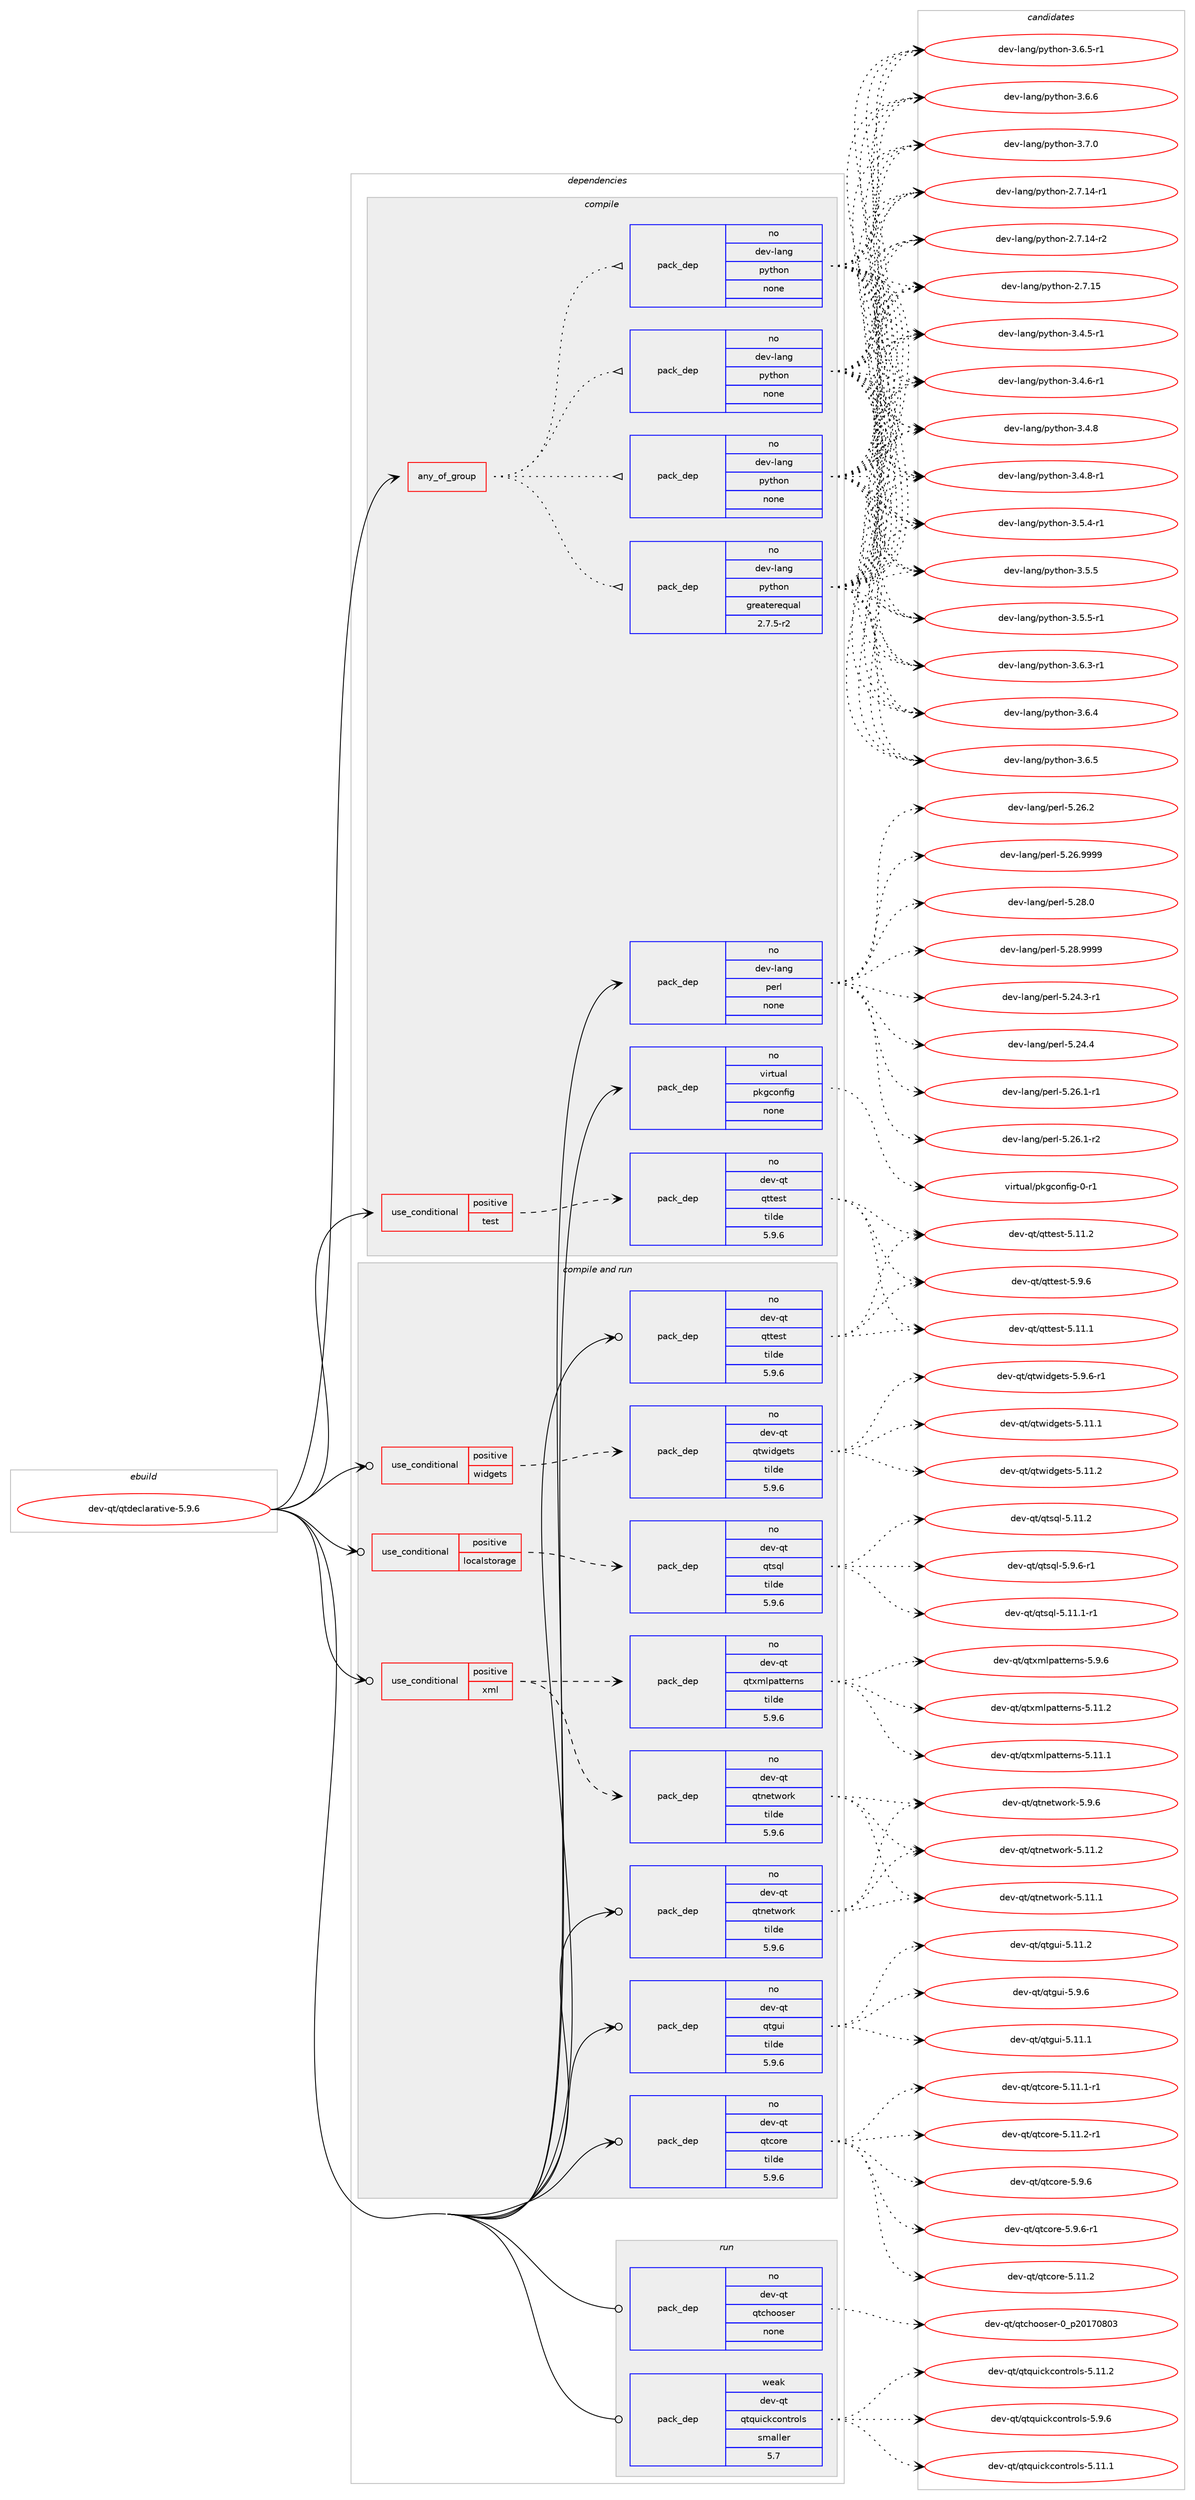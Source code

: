 digraph prolog {

# *************
# Graph options
# *************

newrank=true;
concentrate=true;
compound=true;
graph [rankdir=LR,fontname=Helvetica,fontsize=10,ranksep=1.5];#, ranksep=2.5, nodesep=0.2];
edge  [arrowhead=vee];
node  [fontname=Helvetica,fontsize=10];

# **********
# The ebuild
# **********

subgraph cluster_leftcol {
color=gray;
rank=same;
label=<<i>ebuild</i>>;
id [label="dev-qt/qtdeclarative-5.9.6", color=red, width=4, href="../dev-qt/qtdeclarative-5.9.6.svg"];
}

# ****************
# The dependencies
# ****************

subgraph cluster_midcol {
color=gray;
label=<<i>dependencies</i>>;
subgraph cluster_compile {
fillcolor="#eeeeee";
style=filled;
label=<<i>compile</i>>;
subgraph any107 {
dependency3662 [label=<<TABLE BORDER="0" CELLBORDER="1" CELLSPACING="0" CELLPADDING="4"><TR><TD CELLPADDING="10">any_of_group</TD></TR></TABLE>>, shape=none, color=red];subgraph pack2941 {
dependency3663 [label=<<TABLE BORDER="0" CELLBORDER="1" CELLSPACING="0" CELLPADDING="4" WIDTH="220"><TR><TD ROWSPAN="6" CELLPADDING="30">pack_dep</TD></TR><TR><TD WIDTH="110">no</TD></TR><TR><TD>dev-lang</TD></TR><TR><TD>python</TD></TR><TR><TD>none</TD></TR><TR><TD></TD></TR></TABLE>>, shape=none, color=blue];
}
dependency3662:e -> dependency3663:w [weight=20,style="dotted",arrowhead="oinv"];
subgraph pack2942 {
dependency3664 [label=<<TABLE BORDER="0" CELLBORDER="1" CELLSPACING="0" CELLPADDING="4" WIDTH="220"><TR><TD ROWSPAN="6" CELLPADDING="30">pack_dep</TD></TR><TR><TD WIDTH="110">no</TD></TR><TR><TD>dev-lang</TD></TR><TR><TD>python</TD></TR><TR><TD>none</TD></TR><TR><TD></TD></TR></TABLE>>, shape=none, color=blue];
}
dependency3662:e -> dependency3664:w [weight=20,style="dotted",arrowhead="oinv"];
subgraph pack2943 {
dependency3665 [label=<<TABLE BORDER="0" CELLBORDER="1" CELLSPACING="0" CELLPADDING="4" WIDTH="220"><TR><TD ROWSPAN="6" CELLPADDING="30">pack_dep</TD></TR><TR><TD WIDTH="110">no</TD></TR><TR><TD>dev-lang</TD></TR><TR><TD>python</TD></TR><TR><TD>none</TD></TR><TR><TD></TD></TR></TABLE>>, shape=none, color=blue];
}
dependency3662:e -> dependency3665:w [weight=20,style="dotted",arrowhead="oinv"];
subgraph pack2944 {
dependency3666 [label=<<TABLE BORDER="0" CELLBORDER="1" CELLSPACING="0" CELLPADDING="4" WIDTH="220"><TR><TD ROWSPAN="6" CELLPADDING="30">pack_dep</TD></TR><TR><TD WIDTH="110">no</TD></TR><TR><TD>dev-lang</TD></TR><TR><TD>python</TD></TR><TR><TD>greaterequal</TD></TR><TR><TD>2.7.5-r2</TD></TR></TABLE>>, shape=none, color=blue];
}
dependency3662:e -> dependency3666:w [weight=20,style="dotted",arrowhead="oinv"];
}
id:e -> dependency3662:w [weight=20,style="solid",arrowhead="vee"];
subgraph cond606 {
dependency3667 [label=<<TABLE BORDER="0" CELLBORDER="1" CELLSPACING="0" CELLPADDING="4"><TR><TD ROWSPAN="3" CELLPADDING="10">use_conditional</TD></TR><TR><TD>positive</TD></TR><TR><TD>test</TD></TR></TABLE>>, shape=none, color=red];
subgraph pack2945 {
dependency3668 [label=<<TABLE BORDER="0" CELLBORDER="1" CELLSPACING="0" CELLPADDING="4" WIDTH="220"><TR><TD ROWSPAN="6" CELLPADDING="30">pack_dep</TD></TR><TR><TD WIDTH="110">no</TD></TR><TR><TD>dev-qt</TD></TR><TR><TD>qttest</TD></TR><TR><TD>tilde</TD></TR><TR><TD>5.9.6</TD></TR></TABLE>>, shape=none, color=blue];
}
dependency3667:e -> dependency3668:w [weight=20,style="dashed",arrowhead="vee"];
}
id:e -> dependency3667:w [weight=20,style="solid",arrowhead="vee"];
subgraph pack2946 {
dependency3669 [label=<<TABLE BORDER="0" CELLBORDER="1" CELLSPACING="0" CELLPADDING="4" WIDTH="220"><TR><TD ROWSPAN="6" CELLPADDING="30">pack_dep</TD></TR><TR><TD WIDTH="110">no</TD></TR><TR><TD>dev-lang</TD></TR><TR><TD>perl</TD></TR><TR><TD>none</TD></TR><TR><TD></TD></TR></TABLE>>, shape=none, color=blue];
}
id:e -> dependency3669:w [weight=20,style="solid",arrowhead="vee"];
subgraph pack2947 {
dependency3670 [label=<<TABLE BORDER="0" CELLBORDER="1" CELLSPACING="0" CELLPADDING="4" WIDTH="220"><TR><TD ROWSPAN="6" CELLPADDING="30">pack_dep</TD></TR><TR><TD WIDTH="110">no</TD></TR><TR><TD>virtual</TD></TR><TR><TD>pkgconfig</TD></TR><TR><TD>none</TD></TR><TR><TD></TD></TR></TABLE>>, shape=none, color=blue];
}
id:e -> dependency3670:w [weight=20,style="solid",arrowhead="vee"];
}
subgraph cluster_compileandrun {
fillcolor="#eeeeee";
style=filled;
label=<<i>compile and run</i>>;
subgraph cond607 {
dependency3671 [label=<<TABLE BORDER="0" CELLBORDER="1" CELLSPACING="0" CELLPADDING="4"><TR><TD ROWSPAN="3" CELLPADDING="10">use_conditional</TD></TR><TR><TD>positive</TD></TR><TR><TD>localstorage</TD></TR></TABLE>>, shape=none, color=red];
subgraph pack2948 {
dependency3672 [label=<<TABLE BORDER="0" CELLBORDER="1" CELLSPACING="0" CELLPADDING="4" WIDTH="220"><TR><TD ROWSPAN="6" CELLPADDING="30">pack_dep</TD></TR><TR><TD WIDTH="110">no</TD></TR><TR><TD>dev-qt</TD></TR><TR><TD>qtsql</TD></TR><TR><TD>tilde</TD></TR><TR><TD>5.9.6</TD></TR></TABLE>>, shape=none, color=blue];
}
dependency3671:e -> dependency3672:w [weight=20,style="dashed",arrowhead="vee"];
}
id:e -> dependency3671:w [weight=20,style="solid",arrowhead="odotvee"];
subgraph cond608 {
dependency3673 [label=<<TABLE BORDER="0" CELLBORDER="1" CELLSPACING="0" CELLPADDING="4"><TR><TD ROWSPAN="3" CELLPADDING="10">use_conditional</TD></TR><TR><TD>positive</TD></TR><TR><TD>widgets</TD></TR></TABLE>>, shape=none, color=red];
subgraph pack2949 {
dependency3674 [label=<<TABLE BORDER="0" CELLBORDER="1" CELLSPACING="0" CELLPADDING="4" WIDTH="220"><TR><TD ROWSPAN="6" CELLPADDING="30">pack_dep</TD></TR><TR><TD WIDTH="110">no</TD></TR><TR><TD>dev-qt</TD></TR><TR><TD>qtwidgets</TD></TR><TR><TD>tilde</TD></TR><TR><TD>5.9.6</TD></TR></TABLE>>, shape=none, color=blue];
}
dependency3673:e -> dependency3674:w [weight=20,style="dashed",arrowhead="vee"];
}
id:e -> dependency3673:w [weight=20,style="solid",arrowhead="odotvee"];
subgraph cond609 {
dependency3675 [label=<<TABLE BORDER="0" CELLBORDER="1" CELLSPACING="0" CELLPADDING="4"><TR><TD ROWSPAN="3" CELLPADDING="10">use_conditional</TD></TR><TR><TD>positive</TD></TR><TR><TD>xml</TD></TR></TABLE>>, shape=none, color=red];
subgraph pack2950 {
dependency3676 [label=<<TABLE BORDER="0" CELLBORDER="1" CELLSPACING="0" CELLPADDING="4" WIDTH="220"><TR><TD ROWSPAN="6" CELLPADDING="30">pack_dep</TD></TR><TR><TD WIDTH="110">no</TD></TR><TR><TD>dev-qt</TD></TR><TR><TD>qtnetwork</TD></TR><TR><TD>tilde</TD></TR><TR><TD>5.9.6</TD></TR></TABLE>>, shape=none, color=blue];
}
dependency3675:e -> dependency3676:w [weight=20,style="dashed",arrowhead="vee"];
subgraph pack2951 {
dependency3677 [label=<<TABLE BORDER="0" CELLBORDER="1" CELLSPACING="0" CELLPADDING="4" WIDTH="220"><TR><TD ROWSPAN="6" CELLPADDING="30">pack_dep</TD></TR><TR><TD WIDTH="110">no</TD></TR><TR><TD>dev-qt</TD></TR><TR><TD>qtxmlpatterns</TD></TR><TR><TD>tilde</TD></TR><TR><TD>5.9.6</TD></TR></TABLE>>, shape=none, color=blue];
}
dependency3675:e -> dependency3677:w [weight=20,style="dashed",arrowhead="vee"];
}
id:e -> dependency3675:w [weight=20,style="solid",arrowhead="odotvee"];
subgraph pack2952 {
dependency3678 [label=<<TABLE BORDER="0" CELLBORDER="1" CELLSPACING="0" CELLPADDING="4" WIDTH="220"><TR><TD ROWSPAN="6" CELLPADDING="30">pack_dep</TD></TR><TR><TD WIDTH="110">no</TD></TR><TR><TD>dev-qt</TD></TR><TR><TD>qtcore</TD></TR><TR><TD>tilde</TD></TR><TR><TD>5.9.6</TD></TR></TABLE>>, shape=none, color=blue];
}
id:e -> dependency3678:w [weight=20,style="solid",arrowhead="odotvee"];
subgraph pack2953 {
dependency3679 [label=<<TABLE BORDER="0" CELLBORDER="1" CELLSPACING="0" CELLPADDING="4" WIDTH="220"><TR><TD ROWSPAN="6" CELLPADDING="30">pack_dep</TD></TR><TR><TD WIDTH="110">no</TD></TR><TR><TD>dev-qt</TD></TR><TR><TD>qtgui</TD></TR><TR><TD>tilde</TD></TR><TR><TD>5.9.6</TD></TR></TABLE>>, shape=none, color=blue];
}
id:e -> dependency3679:w [weight=20,style="solid",arrowhead="odotvee"];
subgraph pack2954 {
dependency3680 [label=<<TABLE BORDER="0" CELLBORDER="1" CELLSPACING="0" CELLPADDING="4" WIDTH="220"><TR><TD ROWSPAN="6" CELLPADDING="30">pack_dep</TD></TR><TR><TD WIDTH="110">no</TD></TR><TR><TD>dev-qt</TD></TR><TR><TD>qtnetwork</TD></TR><TR><TD>tilde</TD></TR><TR><TD>5.9.6</TD></TR></TABLE>>, shape=none, color=blue];
}
id:e -> dependency3680:w [weight=20,style="solid",arrowhead="odotvee"];
subgraph pack2955 {
dependency3681 [label=<<TABLE BORDER="0" CELLBORDER="1" CELLSPACING="0" CELLPADDING="4" WIDTH="220"><TR><TD ROWSPAN="6" CELLPADDING="30">pack_dep</TD></TR><TR><TD WIDTH="110">no</TD></TR><TR><TD>dev-qt</TD></TR><TR><TD>qttest</TD></TR><TR><TD>tilde</TD></TR><TR><TD>5.9.6</TD></TR></TABLE>>, shape=none, color=blue];
}
id:e -> dependency3681:w [weight=20,style="solid",arrowhead="odotvee"];
}
subgraph cluster_run {
fillcolor="#eeeeee";
style=filled;
label=<<i>run</i>>;
subgraph pack2956 {
dependency3682 [label=<<TABLE BORDER="0" CELLBORDER="1" CELLSPACING="0" CELLPADDING="4" WIDTH="220"><TR><TD ROWSPAN="6" CELLPADDING="30">pack_dep</TD></TR><TR><TD WIDTH="110">no</TD></TR><TR><TD>dev-qt</TD></TR><TR><TD>qtchooser</TD></TR><TR><TD>none</TD></TR><TR><TD></TD></TR></TABLE>>, shape=none, color=blue];
}
id:e -> dependency3682:w [weight=20,style="solid",arrowhead="odot"];
subgraph pack2957 {
dependency3683 [label=<<TABLE BORDER="0" CELLBORDER="1" CELLSPACING="0" CELLPADDING="4" WIDTH="220"><TR><TD ROWSPAN="6" CELLPADDING="30">pack_dep</TD></TR><TR><TD WIDTH="110">weak</TD></TR><TR><TD>dev-qt</TD></TR><TR><TD>qtquickcontrols</TD></TR><TR><TD>smaller</TD></TR><TR><TD>5.7</TD></TR></TABLE>>, shape=none, color=blue];
}
id:e -> dependency3683:w [weight=20,style="solid",arrowhead="odot"];
}
}

# **************
# The candidates
# **************

subgraph cluster_choices {
rank=same;
color=gray;
label=<<i>candidates</i>>;

subgraph choice2941 {
color=black;
nodesep=1;
choice100101118451089711010347112121116104111110455046554649524511449 [label="dev-lang/python-2.7.14-r1", color=red, width=4,href="../dev-lang/python-2.7.14-r1.svg"];
choice100101118451089711010347112121116104111110455046554649524511450 [label="dev-lang/python-2.7.14-r2", color=red, width=4,href="../dev-lang/python-2.7.14-r2.svg"];
choice10010111845108971101034711212111610411111045504655464953 [label="dev-lang/python-2.7.15", color=red, width=4,href="../dev-lang/python-2.7.15.svg"];
choice1001011184510897110103471121211161041111104551465246534511449 [label="dev-lang/python-3.4.5-r1", color=red, width=4,href="../dev-lang/python-3.4.5-r1.svg"];
choice1001011184510897110103471121211161041111104551465246544511449 [label="dev-lang/python-3.4.6-r1", color=red, width=4,href="../dev-lang/python-3.4.6-r1.svg"];
choice100101118451089711010347112121116104111110455146524656 [label="dev-lang/python-3.4.8", color=red, width=4,href="../dev-lang/python-3.4.8.svg"];
choice1001011184510897110103471121211161041111104551465246564511449 [label="dev-lang/python-3.4.8-r1", color=red, width=4,href="../dev-lang/python-3.4.8-r1.svg"];
choice1001011184510897110103471121211161041111104551465346524511449 [label="dev-lang/python-3.5.4-r1", color=red, width=4,href="../dev-lang/python-3.5.4-r1.svg"];
choice100101118451089711010347112121116104111110455146534653 [label="dev-lang/python-3.5.5", color=red, width=4,href="../dev-lang/python-3.5.5.svg"];
choice1001011184510897110103471121211161041111104551465346534511449 [label="dev-lang/python-3.5.5-r1", color=red, width=4,href="../dev-lang/python-3.5.5-r1.svg"];
choice1001011184510897110103471121211161041111104551465446514511449 [label="dev-lang/python-3.6.3-r1", color=red, width=4,href="../dev-lang/python-3.6.3-r1.svg"];
choice100101118451089711010347112121116104111110455146544652 [label="dev-lang/python-3.6.4", color=red, width=4,href="../dev-lang/python-3.6.4.svg"];
choice100101118451089711010347112121116104111110455146544653 [label="dev-lang/python-3.6.5", color=red, width=4,href="../dev-lang/python-3.6.5.svg"];
choice1001011184510897110103471121211161041111104551465446534511449 [label="dev-lang/python-3.6.5-r1", color=red, width=4,href="../dev-lang/python-3.6.5-r1.svg"];
choice100101118451089711010347112121116104111110455146544654 [label="dev-lang/python-3.6.6", color=red, width=4,href="../dev-lang/python-3.6.6.svg"];
choice100101118451089711010347112121116104111110455146554648 [label="dev-lang/python-3.7.0", color=red, width=4,href="../dev-lang/python-3.7.0.svg"];
dependency3663:e -> choice100101118451089711010347112121116104111110455046554649524511449:w [style=dotted,weight="100"];
dependency3663:e -> choice100101118451089711010347112121116104111110455046554649524511450:w [style=dotted,weight="100"];
dependency3663:e -> choice10010111845108971101034711212111610411111045504655464953:w [style=dotted,weight="100"];
dependency3663:e -> choice1001011184510897110103471121211161041111104551465246534511449:w [style=dotted,weight="100"];
dependency3663:e -> choice1001011184510897110103471121211161041111104551465246544511449:w [style=dotted,weight="100"];
dependency3663:e -> choice100101118451089711010347112121116104111110455146524656:w [style=dotted,weight="100"];
dependency3663:e -> choice1001011184510897110103471121211161041111104551465246564511449:w [style=dotted,weight="100"];
dependency3663:e -> choice1001011184510897110103471121211161041111104551465346524511449:w [style=dotted,weight="100"];
dependency3663:e -> choice100101118451089711010347112121116104111110455146534653:w [style=dotted,weight="100"];
dependency3663:e -> choice1001011184510897110103471121211161041111104551465346534511449:w [style=dotted,weight="100"];
dependency3663:e -> choice1001011184510897110103471121211161041111104551465446514511449:w [style=dotted,weight="100"];
dependency3663:e -> choice100101118451089711010347112121116104111110455146544652:w [style=dotted,weight="100"];
dependency3663:e -> choice100101118451089711010347112121116104111110455146544653:w [style=dotted,weight="100"];
dependency3663:e -> choice1001011184510897110103471121211161041111104551465446534511449:w [style=dotted,weight="100"];
dependency3663:e -> choice100101118451089711010347112121116104111110455146544654:w [style=dotted,weight="100"];
dependency3663:e -> choice100101118451089711010347112121116104111110455146554648:w [style=dotted,weight="100"];
}
subgraph choice2942 {
color=black;
nodesep=1;
choice100101118451089711010347112121116104111110455046554649524511449 [label="dev-lang/python-2.7.14-r1", color=red, width=4,href="../dev-lang/python-2.7.14-r1.svg"];
choice100101118451089711010347112121116104111110455046554649524511450 [label="dev-lang/python-2.7.14-r2", color=red, width=4,href="../dev-lang/python-2.7.14-r2.svg"];
choice10010111845108971101034711212111610411111045504655464953 [label="dev-lang/python-2.7.15", color=red, width=4,href="../dev-lang/python-2.7.15.svg"];
choice1001011184510897110103471121211161041111104551465246534511449 [label="dev-lang/python-3.4.5-r1", color=red, width=4,href="../dev-lang/python-3.4.5-r1.svg"];
choice1001011184510897110103471121211161041111104551465246544511449 [label="dev-lang/python-3.4.6-r1", color=red, width=4,href="../dev-lang/python-3.4.6-r1.svg"];
choice100101118451089711010347112121116104111110455146524656 [label="dev-lang/python-3.4.8", color=red, width=4,href="../dev-lang/python-3.4.8.svg"];
choice1001011184510897110103471121211161041111104551465246564511449 [label="dev-lang/python-3.4.8-r1", color=red, width=4,href="../dev-lang/python-3.4.8-r1.svg"];
choice1001011184510897110103471121211161041111104551465346524511449 [label="dev-lang/python-3.5.4-r1", color=red, width=4,href="../dev-lang/python-3.5.4-r1.svg"];
choice100101118451089711010347112121116104111110455146534653 [label="dev-lang/python-3.5.5", color=red, width=4,href="../dev-lang/python-3.5.5.svg"];
choice1001011184510897110103471121211161041111104551465346534511449 [label="dev-lang/python-3.5.5-r1", color=red, width=4,href="../dev-lang/python-3.5.5-r1.svg"];
choice1001011184510897110103471121211161041111104551465446514511449 [label="dev-lang/python-3.6.3-r1", color=red, width=4,href="../dev-lang/python-3.6.3-r1.svg"];
choice100101118451089711010347112121116104111110455146544652 [label="dev-lang/python-3.6.4", color=red, width=4,href="../dev-lang/python-3.6.4.svg"];
choice100101118451089711010347112121116104111110455146544653 [label="dev-lang/python-3.6.5", color=red, width=4,href="../dev-lang/python-3.6.5.svg"];
choice1001011184510897110103471121211161041111104551465446534511449 [label="dev-lang/python-3.6.5-r1", color=red, width=4,href="../dev-lang/python-3.6.5-r1.svg"];
choice100101118451089711010347112121116104111110455146544654 [label="dev-lang/python-3.6.6", color=red, width=4,href="../dev-lang/python-3.6.6.svg"];
choice100101118451089711010347112121116104111110455146554648 [label="dev-lang/python-3.7.0", color=red, width=4,href="../dev-lang/python-3.7.0.svg"];
dependency3664:e -> choice100101118451089711010347112121116104111110455046554649524511449:w [style=dotted,weight="100"];
dependency3664:e -> choice100101118451089711010347112121116104111110455046554649524511450:w [style=dotted,weight="100"];
dependency3664:e -> choice10010111845108971101034711212111610411111045504655464953:w [style=dotted,weight="100"];
dependency3664:e -> choice1001011184510897110103471121211161041111104551465246534511449:w [style=dotted,weight="100"];
dependency3664:e -> choice1001011184510897110103471121211161041111104551465246544511449:w [style=dotted,weight="100"];
dependency3664:e -> choice100101118451089711010347112121116104111110455146524656:w [style=dotted,weight="100"];
dependency3664:e -> choice1001011184510897110103471121211161041111104551465246564511449:w [style=dotted,weight="100"];
dependency3664:e -> choice1001011184510897110103471121211161041111104551465346524511449:w [style=dotted,weight="100"];
dependency3664:e -> choice100101118451089711010347112121116104111110455146534653:w [style=dotted,weight="100"];
dependency3664:e -> choice1001011184510897110103471121211161041111104551465346534511449:w [style=dotted,weight="100"];
dependency3664:e -> choice1001011184510897110103471121211161041111104551465446514511449:w [style=dotted,weight="100"];
dependency3664:e -> choice100101118451089711010347112121116104111110455146544652:w [style=dotted,weight="100"];
dependency3664:e -> choice100101118451089711010347112121116104111110455146544653:w [style=dotted,weight="100"];
dependency3664:e -> choice1001011184510897110103471121211161041111104551465446534511449:w [style=dotted,weight="100"];
dependency3664:e -> choice100101118451089711010347112121116104111110455146544654:w [style=dotted,weight="100"];
dependency3664:e -> choice100101118451089711010347112121116104111110455146554648:w [style=dotted,weight="100"];
}
subgraph choice2943 {
color=black;
nodesep=1;
choice100101118451089711010347112121116104111110455046554649524511449 [label="dev-lang/python-2.7.14-r1", color=red, width=4,href="../dev-lang/python-2.7.14-r1.svg"];
choice100101118451089711010347112121116104111110455046554649524511450 [label="dev-lang/python-2.7.14-r2", color=red, width=4,href="../dev-lang/python-2.7.14-r2.svg"];
choice10010111845108971101034711212111610411111045504655464953 [label="dev-lang/python-2.7.15", color=red, width=4,href="../dev-lang/python-2.7.15.svg"];
choice1001011184510897110103471121211161041111104551465246534511449 [label="dev-lang/python-3.4.5-r1", color=red, width=4,href="../dev-lang/python-3.4.5-r1.svg"];
choice1001011184510897110103471121211161041111104551465246544511449 [label="dev-lang/python-3.4.6-r1", color=red, width=4,href="../dev-lang/python-3.4.6-r1.svg"];
choice100101118451089711010347112121116104111110455146524656 [label="dev-lang/python-3.4.8", color=red, width=4,href="../dev-lang/python-3.4.8.svg"];
choice1001011184510897110103471121211161041111104551465246564511449 [label="dev-lang/python-3.4.8-r1", color=red, width=4,href="../dev-lang/python-3.4.8-r1.svg"];
choice1001011184510897110103471121211161041111104551465346524511449 [label="dev-lang/python-3.5.4-r1", color=red, width=4,href="../dev-lang/python-3.5.4-r1.svg"];
choice100101118451089711010347112121116104111110455146534653 [label="dev-lang/python-3.5.5", color=red, width=4,href="../dev-lang/python-3.5.5.svg"];
choice1001011184510897110103471121211161041111104551465346534511449 [label="dev-lang/python-3.5.5-r1", color=red, width=4,href="../dev-lang/python-3.5.5-r1.svg"];
choice1001011184510897110103471121211161041111104551465446514511449 [label="dev-lang/python-3.6.3-r1", color=red, width=4,href="../dev-lang/python-3.6.3-r1.svg"];
choice100101118451089711010347112121116104111110455146544652 [label="dev-lang/python-3.6.4", color=red, width=4,href="../dev-lang/python-3.6.4.svg"];
choice100101118451089711010347112121116104111110455146544653 [label="dev-lang/python-3.6.5", color=red, width=4,href="../dev-lang/python-3.6.5.svg"];
choice1001011184510897110103471121211161041111104551465446534511449 [label="dev-lang/python-3.6.5-r1", color=red, width=4,href="../dev-lang/python-3.6.5-r1.svg"];
choice100101118451089711010347112121116104111110455146544654 [label="dev-lang/python-3.6.6", color=red, width=4,href="../dev-lang/python-3.6.6.svg"];
choice100101118451089711010347112121116104111110455146554648 [label="dev-lang/python-3.7.0", color=red, width=4,href="../dev-lang/python-3.7.0.svg"];
dependency3665:e -> choice100101118451089711010347112121116104111110455046554649524511449:w [style=dotted,weight="100"];
dependency3665:e -> choice100101118451089711010347112121116104111110455046554649524511450:w [style=dotted,weight="100"];
dependency3665:e -> choice10010111845108971101034711212111610411111045504655464953:w [style=dotted,weight="100"];
dependency3665:e -> choice1001011184510897110103471121211161041111104551465246534511449:w [style=dotted,weight="100"];
dependency3665:e -> choice1001011184510897110103471121211161041111104551465246544511449:w [style=dotted,weight="100"];
dependency3665:e -> choice100101118451089711010347112121116104111110455146524656:w [style=dotted,weight="100"];
dependency3665:e -> choice1001011184510897110103471121211161041111104551465246564511449:w [style=dotted,weight="100"];
dependency3665:e -> choice1001011184510897110103471121211161041111104551465346524511449:w [style=dotted,weight="100"];
dependency3665:e -> choice100101118451089711010347112121116104111110455146534653:w [style=dotted,weight="100"];
dependency3665:e -> choice1001011184510897110103471121211161041111104551465346534511449:w [style=dotted,weight="100"];
dependency3665:e -> choice1001011184510897110103471121211161041111104551465446514511449:w [style=dotted,weight="100"];
dependency3665:e -> choice100101118451089711010347112121116104111110455146544652:w [style=dotted,weight="100"];
dependency3665:e -> choice100101118451089711010347112121116104111110455146544653:w [style=dotted,weight="100"];
dependency3665:e -> choice1001011184510897110103471121211161041111104551465446534511449:w [style=dotted,weight="100"];
dependency3665:e -> choice100101118451089711010347112121116104111110455146544654:w [style=dotted,weight="100"];
dependency3665:e -> choice100101118451089711010347112121116104111110455146554648:w [style=dotted,weight="100"];
}
subgraph choice2944 {
color=black;
nodesep=1;
choice100101118451089711010347112121116104111110455046554649524511449 [label="dev-lang/python-2.7.14-r1", color=red, width=4,href="../dev-lang/python-2.7.14-r1.svg"];
choice100101118451089711010347112121116104111110455046554649524511450 [label="dev-lang/python-2.7.14-r2", color=red, width=4,href="../dev-lang/python-2.7.14-r2.svg"];
choice10010111845108971101034711212111610411111045504655464953 [label="dev-lang/python-2.7.15", color=red, width=4,href="../dev-lang/python-2.7.15.svg"];
choice1001011184510897110103471121211161041111104551465246534511449 [label="dev-lang/python-3.4.5-r1", color=red, width=4,href="../dev-lang/python-3.4.5-r1.svg"];
choice1001011184510897110103471121211161041111104551465246544511449 [label="dev-lang/python-3.4.6-r1", color=red, width=4,href="../dev-lang/python-3.4.6-r1.svg"];
choice100101118451089711010347112121116104111110455146524656 [label="dev-lang/python-3.4.8", color=red, width=4,href="../dev-lang/python-3.4.8.svg"];
choice1001011184510897110103471121211161041111104551465246564511449 [label="dev-lang/python-3.4.8-r1", color=red, width=4,href="../dev-lang/python-3.4.8-r1.svg"];
choice1001011184510897110103471121211161041111104551465346524511449 [label="dev-lang/python-3.5.4-r1", color=red, width=4,href="../dev-lang/python-3.5.4-r1.svg"];
choice100101118451089711010347112121116104111110455146534653 [label="dev-lang/python-3.5.5", color=red, width=4,href="../dev-lang/python-3.5.5.svg"];
choice1001011184510897110103471121211161041111104551465346534511449 [label="dev-lang/python-3.5.5-r1", color=red, width=4,href="../dev-lang/python-3.5.5-r1.svg"];
choice1001011184510897110103471121211161041111104551465446514511449 [label="dev-lang/python-3.6.3-r1", color=red, width=4,href="../dev-lang/python-3.6.3-r1.svg"];
choice100101118451089711010347112121116104111110455146544652 [label="dev-lang/python-3.6.4", color=red, width=4,href="../dev-lang/python-3.6.4.svg"];
choice100101118451089711010347112121116104111110455146544653 [label="dev-lang/python-3.6.5", color=red, width=4,href="../dev-lang/python-3.6.5.svg"];
choice1001011184510897110103471121211161041111104551465446534511449 [label="dev-lang/python-3.6.5-r1", color=red, width=4,href="../dev-lang/python-3.6.5-r1.svg"];
choice100101118451089711010347112121116104111110455146544654 [label="dev-lang/python-3.6.6", color=red, width=4,href="../dev-lang/python-3.6.6.svg"];
choice100101118451089711010347112121116104111110455146554648 [label="dev-lang/python-3.7.0", color=red, width=4,href="../dev-lang/python-3.7.0.svg"];
dependency3666:e -> choice100101118451089711010347112121116104111110455046554649524511449:w [style=dotted,weight="100"];
dependency3666:e -> choice100101118451089711010347112121116104111110455046554649524511450:w [style=dotted,weight="100"];
dependency3666:e -> choice10010111845108971101034711212111610411111045504655464953:w [style=dotted,weight="100"];
dependency3666:e -> choice1001011184510897110103471121211161041111104551465246534511449:w [style=dotted,weight="100"];
dependency3666:e -> choice1001011184510897110103471121211161041111104551465246544511449:w [style=dotted,weight="100"];
dependency3666:e -> choice100101118451089711010347112121116104111110455146524656:w [style=dotted,weight="100"];
dependency3666:e -> choice1001011184510897110103471121211161041111104551465246564511449:w [style=dotted,weight="100"];
dependency3666:e -> choice1001011184510897110103471121211161041111104551465346524511449:w [style=dotted,weight="100"];
dependency3666:e -> choice100101118451089711010347112121116104111110455146534653:w [style=dotted,weight="100"];
dependency3666:e -> choice1001011184510897110103471121211161041111104551465346534511449:w [style=dotted,weight="100"];
dependency3666:e -> choice1001011184510897110103471121211161041111104551465446514511449:w [style=dotted,weight="100"];
dependency3666:e -> choice100101118451089711010347112121116104111110455146544652:w [style=dotted,weight="100"];
dependency3666:e -> choice100101118451089711010347112121116104111110455146544653:w [style=dotted,weight="100"];
dependency3666:e -> choice1001011184510897110103471121211161041111104551465446534511449:w [style=dotted,weight="100"];
dependency3666:e -> choice100101118451089711010347112121116104111110455146544654:w [style=dotted,weight="100"];
dependency3666:e -> choice100101118451089711010347112121116104111110455146554648:w [style=dotted,weight="100"];
}
subgraph choice2945 {
color=black;
nodesep=1;
choice100101118451131164711311611610111511645534649494649 [label="dev-qt/qttest-5.11.1", color=red, width=4,href="../dev-qt/qttest-5.11.1.svg"];
choice100101118451131164711311611610111511645534649494650 [label="dev-qt/qttest-5.11.2", color=red, width=4,href="../dev-qt/qttest-5.11.2.svg"];
choice1001011184511311647113116116101115116455346574654 [label="dev-qt/qttest-5.9.6", color=red, width=4,href="../dev-qt/qttest-5.9.6.svg"];
dependency3668:e -> choice100101118451131164711311611610111511645534649494649:w [style=dotted,weight="100"];
dependency3668:e -> choice100101118451131164711311611610111511645534649494650:w [style=dotted,weight="100"];
dependency3668:e -> choice1001011184511311647113116116101115116455346574654:w [style=dotted,weight="100"];
}
subgraph choice2946 {
color=black;
nodesep=1;
choice100101118451089711010347112101114108455346505246514511449 [label="dev-lang/perl-5.24.3-r1", color=red, width=4,href="../dev-lang/perl-5.24.3-r1.svg"];
choice10010111845108971101034711210111410845534650524652 [label="dev-lang/perl-5.24.4", color=red, width=4,href="../dev-lang/perl-5.24.4.svg"];
choice100101118451089711010347112101114108455346505446494511449 [label="dev-lang/perl-5.26.1-r1", color=red, width=4,href="../dev-lang/perl-5.26.1-r1.svg"];
choice100101118451089711010347112101114108455346505446494511450 [label="dev-lang/perl-5.26.1-r2", color=red, width=4,href="../dev-lang/perl-5.26.1-r2.svg"];
choice10010111845108971101034711210111410845534650544650 [label="dev-lang/perl-5.26.2", color=red, width=4,href="../dev-lang/perl-5.26.2.svg"];
choice10010111845108971101034711210111410845534650544657575757 [label="dev-lang/perl-5.26.9999", color=red, width=4,href="../dev-lang/perl-5.26.9999.svg"];
choice10010111845108971101034711210111410845534650564648 [label="dev-lang/perl-5.28.0", color=red, width=4,href="../dev-lang/perl-5.28.0.svg"];
choice10010111845108971101034711210111410845534650564657575757 [label="dev-lang/perl-5.28.9999", color=red, width=4,href="../dev-lang/perl-5.28.9999.svg"];
dependency3669:e -> choice100101118451089711010347112101114108455346505246514511449:w [style=dotted,weight="100"];
dependency3669:e -> choice10010111845108971101034711210111410845534650524652:w [style=dotted,weight="100"];
dependency3669:e -> choice100101118451089711010347112101114108455346505446494511449:w [style=dotted,weight="100"];
dependency3669:e -> choice100101118451089711010347112101114108455346505446494511450:w [style=dotted,weight="100"];
dependency3669:e -> choice10010111845108971101034711210111410845534650544650:w [style=dotted,weight="100"];
dependency3669:e -> choice10010111845108971101034711210111410845534650544657575757:w [style=dotted,weight="100"];
dependency3669:e -> choice10010111845108971101034711210111410845534650564648:w [style=dotted,weight="100"];
dependency3669:e -> choice10010111845108971101034711210111410845534650564657575757:w [style=dotted,weight="100"];
}
subgraph choice2947 {
color=black;
nodesep=1;
choice11810511411611797108471121071039911111010210510345484511449 [label="virtual/pkgconfig-0-r1", color=red, width=4,href="../virtual/pkgconfig-0-r1.svg"];
dependency3670:e -> choice11810511411611797108471121071039911111010210510345484511449:w [style=dotted,weight="100"];
}
subgraph choice2948 {
color=black;
nodesep=1;
choice1001011184511311647113116115113108455346494946494511449 [label="dev-qt/qtsql-5.11.1-r1", color=red, width=4,href="../dev-qt/qtsql-5.11.1-r1.svg"];
choice100101118451131164711311611511310845534649494650 [label="dev-qt/qtsql-5.11.2", color=red, width=4,href="../dev-qt/qtsql-5.11.2.svg"];
choice10010111845113116471131161151131084553465746544511449 [label="dev-qt/qtsql-5.9.6-r1", color=red, width=4,href="../dev-qt/qtsql-5.9.6-r1.svg"];
dependency3672:e -> choice1001011184511311647113116115113108455346494946494511449:w [style=dotted,weight="100"];
dependency3672:e -> choice100101118451131164711311611511310845534649494650:w [style=dotted,weight="100"];
dependency3672:e -> choice10010111845113116471131161151131084553465746544511449:w [style=dotted,weight="100"];
}
subgraph choice2949 {
color=black;
nodesep=1;
choice100101118451131164711311611910510010310111611545534649494649 [label="dev-qt/qtwidgets-5.11.1", color=red, width=4,href="../dev-qt/qtwidgets-5.11.1.svg"];
choice100101118451131164711311611910510010310111611545534649494650 [label="dev-qt/qtwidgets-5.11.2", color=red, width=4,href="../dev-qt/qtwidgets-5.11.2.svg"];
choice10010111845113116471131161191051001031011161154553465746544511449 [label="dev-qt/qtwidgets-5.9.6-r1", color=red, width=4,href="../dev-qt/qtwidgets-5.9.6-r1.svg"];
dependency3674:e -> choice100101118451131164711311611910510010310111611545534649494649:w [style=dotted,weight="100"];
dependency3674:e -> choice100101118451131164711311611910510010310111611545534649494650:w [style=dotted,weight="100"];
dependency3674:e -> choice10010111845113116471131161191051001031011161154553465746544511449:w [style=dotted,weight="100"];
}
subgraph choice2950 {
color=black;
nodesep=1;
choice100101118451131164711311611010111611911111410745534649494649 [label="dev-qt/qtnetwork-5.11.1", color=red, width=4,href="../dev-qt/qtnetwork-5.11.1.svg"];
choice100101118451131164711311611010111611911111410745534649494650 [label="dev-qt/qtnetwork-5.11.2", color=red, width=4,href="../dev-qt/qtnetwork-5.11.2.svg"];
choice1001011184511311647113116110101116119111114107455346574654 [label="dev-qt/qtnetwork-5.9.6", color=red, width=4,href="../dev-qt/qtnetwork-5.9.6.svg"];
dependency3676:e -> choice100101118451131164711311611010111611911111410745534649494649:w [style=dotted,weight="100"];
dependency3676:e -> choice100101118451131164711311611010111611911111410745534649494650:w [style=dotted,weight="100"];
dependency3676:e -> choice1001011184511311647113116110101116119111114107455346574654:w [style=dotted,weight="100"];
}
subgraph choice2951 {
color=black;
nodesep=1;
choice10010111845113116471131161201091081129711611610111411011545534649494649 [label="dev-qt/qtxmlpatterns-5.11.1", color=red, width=4,href="../dev-qt/qtxmlpatterns-5.11.1.svg"];
choice10010111845113116471131161201091081129711611610111411011545534649494650 [label="dev-qt/qtxmlpatterns-5.11.2", color=red, width=4,href="../dev-qt/qtxmlpatterns-5.11.2.svg"];
choice100101118451131164711311612010910811297116116101114110115455346574654 [label="dev-qt/qtxmlpatterns-5.9.6", color=red, width=4,href="../dev-qt/qtxmlpatterns-5.9.6.svg"];
dependency3677:e -> choice10010111845113116471131161201091081129711611610111411011545534649494649:w [style=dotted,weight="100"];
dependency3677:e -> choice10010111845113116471131161201091081129711611610111411011545534649494650:w [style=dotted,weight="100"];
dependency3677:e -> choice100101118451131164711311612010910811297116116101114110115455346574654:w [style=dotted,weight="100"];
}
subgraph choice2952 {
color=black;
nodesep=1;
choice10010111845113116471131169911111410145534649494650 [label="dev-qt/qtcore-5.11.2", color=red, width=4,href="../dev-qt/qtcore-5.11.2.svg"];
choice100101118451131164711311699111114101455346494946494511449 [label="dev-qt/qtcore-5.11.1-r1", color=red, width=4,href="../dev-qt/qtcore-5.11.1-r1.svg"];
choice100101118451131164711311699111114101455346494946504511449 [label="dev-qt/qtcore-5.11.2-r1", color=red, width=4,href="../dev-qt/qtcore-5.11.2-r1.svg"];
choice100101118451131164711311699111114101455346574654 [label="dev-qt/qtcore-5.9.6", color=red, width=4,href="../dev-qt/qtcore-5.9.6.svg"];
choice1001011184511311647113116991111141014553465746544511449 [label="dev-qt/qtcore-5.9.6-r1", color=red, width=4,href="../dev-qt/qtcore-5.9.6-r1.svg"];
dependency3678:e -> choice10010111845113116471131169911111410145534649494650:w [style=dotted,weight="100"];
dependency3678:e -> choice100101118451131164711311699111114101455346494946494511449:w [style=dotted,weight="100"];
dependency3678:e -> choice100101118451131164711311699111114101455346494946504511449:w [style=dotted,weight="100"];
dependency3678:e -> choice100101118451131164711311699111114101455346574654:w [style=dotted,weight="100"];
dependency3678:e -> choice1001011184511311647113116991111141014553465746544511449:w [style=dotted,weight="100"];
}
subgraph choice2953 {
color=black;
nodesep=1;
choice100101118451131164711311610311710545534649494649 [label="dev-qt/qtgui-5.11.1", color=red, width=4,href="../dev-qt/qtgui-5.11.1.svg"];
choice100101118451131164711311610311710545534649494650 [label="dev-qt/qtgui-5.11.2", color=red, width=4,href="../dev-qt/qtgui-5.11.2.svg"];
choice1001011184511311647113116103117105455346574654 [label="dev-qt/qtgui-5.9.6", color=red, width=4,href="../dev-qt/qtgui-5.9.6.svg"];
dependency3679:e -> choice100101118451131164711311610311710545534649494649:w [style=dotted,weight="100"];
dependency3679:e -> choice100101118451131164711311610311710545534649494650:w [style=dotted,weight="100"];
dependency3679:e -> choice1001011184511311647113116103117105455346574654:w [style=dotted,weight="100"];
}
subgraph choice2954 {
color=black;
nodesep=1;
choice100101118451131164711311611010111611911111410745534649494649 [label="dev-qt/qtnetwork-5.11.1", color=red, width=4,href="../dev-qt/qtnetwork-5.11.1.svg"];
choice100101118451131164711311611010111611911111410745534649494650 [label="dev-qt/qtnetwork-5.11.2", color=red, width=4,href="../dev-qt/qtnetwork-5.11.2.svg"];
choice1001011184511311647113116110101116119111114107455346574654 [label="dev-qt/qtnetwork-5.9.6", color=red, width=4,href="../dev-qt/qtnetwork-5.9.6.svg"];
dependency3680:e -> choice100101118451131164711311611010111611911111410745534649494649:w [style=dotted,weight="100"];
dependency3680:e -> choice100101118451131164711311611010111611911111410745534649494650:w [style=dotted,weight="100"];
dependency3680:e -> choice1001011184511311647113116110101116119111114107455346574654:w [style=dotted,weight="100"];
}
subgraph choice2955 {
color=black;
nodesep=1;
choice100101118451131164711311611610111511645534649494649 [label="dev-qt/qttest-5.11.1", color=red, width=4,href="../dev-qt/qttest-5.11.1.svg"];
choice100101118451131164711311611610111511645534649494650 [label="dev-qt/qttest-5.11.2", color=red, width=4,href="../dev-qt/qttest-5.11.2.svg"];
choice1001011184511311647113116116101115116455346574654 [label="dev-qt/qttest-5.9.6", color=red, width=4,href="../dev-qt/qttest-5.9.6.svg"];
dependency3681:e -> choice100101118451131164711311611610111511645534649494649:w [style=dotted,weight="100"];
dependency3681:e -> choice100101118451131164711311611610111511645534649494650:w [style=dotted,weight="100"];
dependency3681:e -> choice1001011184511311647113116116101115116455346574654:w [style=dotted,weight="100"];
}
subgraph choice2956 {
color=black;
nodesep=1;
choice1001011184511311647113116991041111111151011144548951125048495548564851 [label="dev-qt/qtchooser-0_p20170803", color=red, width=4,href="../dev-qt/qtchooser-0_p20170803.svg"];
dependency3682:e -> choice1001011184511311647113116991041111111151011144548951125048495548564851:w [style=dotted,weight="100"];
}
subgraph choice2957 {
color=black;
nodesep=1;
choice1001011184511311647113116113117105991079911111011611411110811545534649494649 [label="dev-qt/qtquickcontrols-5.11.1", color=red, width=4,href="../dev-qt/qtquickcontrols-5.11.1.svg"];
choice1001011184511311647113116113117105991079911111011611411110811545534649494650 [label="dev-qt/qtquickcontrols-5.11.2", color=red, width=4,href="../dev-qt/qtquickcontrols-5.11.2.svg"];
choice10010111845113116471131161131171059910799111110116114111108115455346574654 [label="dev-qt/qtquickcontrols-5.9.6", color=red, width=4,href="../dev-qt/qtquickcontrols-5.9.6.svg"];
dependency3683:e -> choice1001011184511311647113116113117105991079911111011611411110811545534649494649:w [style=dotted,weight="100"];
dependency3683:e -> choice1001011184511311647113116113117105991079911111011611411110811545534649494650:w [style=dotted,weight="100"];
dependency3683:e -> choice10010111845113116471131161131171059910799111110116114111108115455346574654:w [style=dotted,weight="100"];
}
}

}
